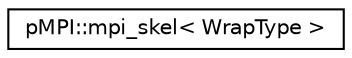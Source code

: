 digraph "Graphical Class Hierarchy"
{
  edge [fontname="Helvetica",fontsize="10",labelfontname="Helvetica",labelfontsize="10"];
  node [fontname="Helvetica",fontsize="10",shape=record];
  rankdir="LR";
  Node0 [label="pMPI::mpi_skel\< WrapType \>",height=0.2,width=0.4,color="black", fillcolor="white", style="filled",URL="$structp_m_p_i_1_1mpi__skel.html",tooltip="This structure carries a list of wrappers and uses the mpi_dispatcher mechanism to distribute the wra..."];
}
